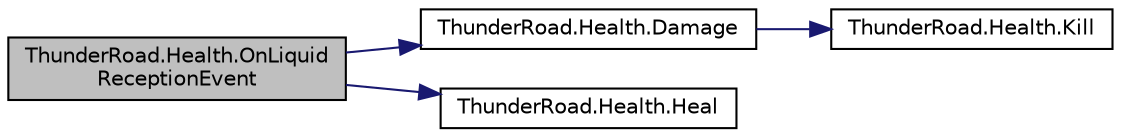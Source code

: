 digraph "ThunderRoad.Health.OnLiquidReceptionEvent"
{
 // LATEX_PDF_SIZE
  edge [fontname="Helvetica",fontsize="10",labelfontname="Helvetica",labelfontsize="10"];
  node [fontname="Helvetica",fontsize="10",shape=record];
  rankdir="LR";
  Node1 [label="ThunderRoad.Health.OnLiquid\lReceptionEvent",height=0.2,width=0.4,color="black", fillcolor="grey75", style="filled", fontcolor="black",tooltip="Called when [liquid reception event]."];
  Node1 -> Node2 [color="midnightblue",fontsize="10",style="solid",fontname="Helvetica"];
  Node2 [label="ThunderRoad.Health.Damage",height=0.2,width=0.4,color="black", fillcolor="white", style="filled",URL="$class_thunder_road_1_1_health.html#a18b5ee236846af81d62aeed4fc78e760",tooltip="Damages the specified collision structure."];
  Node2 -> Node3 [color="midnightblue",fontsize="10",style="solid",fontname="Helvetica"];
  Node3 [label="ThunderRoad.Health.Kill",height=0.2,width=0.4,color="black", fillcolor="white", style="filled",URL="$class_thunder_road_1_1_health.html#a2c2a538f37e7523fbd5b75b67afa1985",tooltip="Kills this instance."];
  Node1 -> Node4 [color="midnightblue",fontsize="10",style="solid",fontname="Helvetica"];
  Node4 [label="ThunderRoad.Health.Heal",height=0.2,width=0.4,color="black", fillcolor="white", style="filled",URL="$class_thunder_road_1_1_health.html#aed3dd77060c19ebf1c4110354e115ee2",tooltip="Heals the specified heal."];
}
